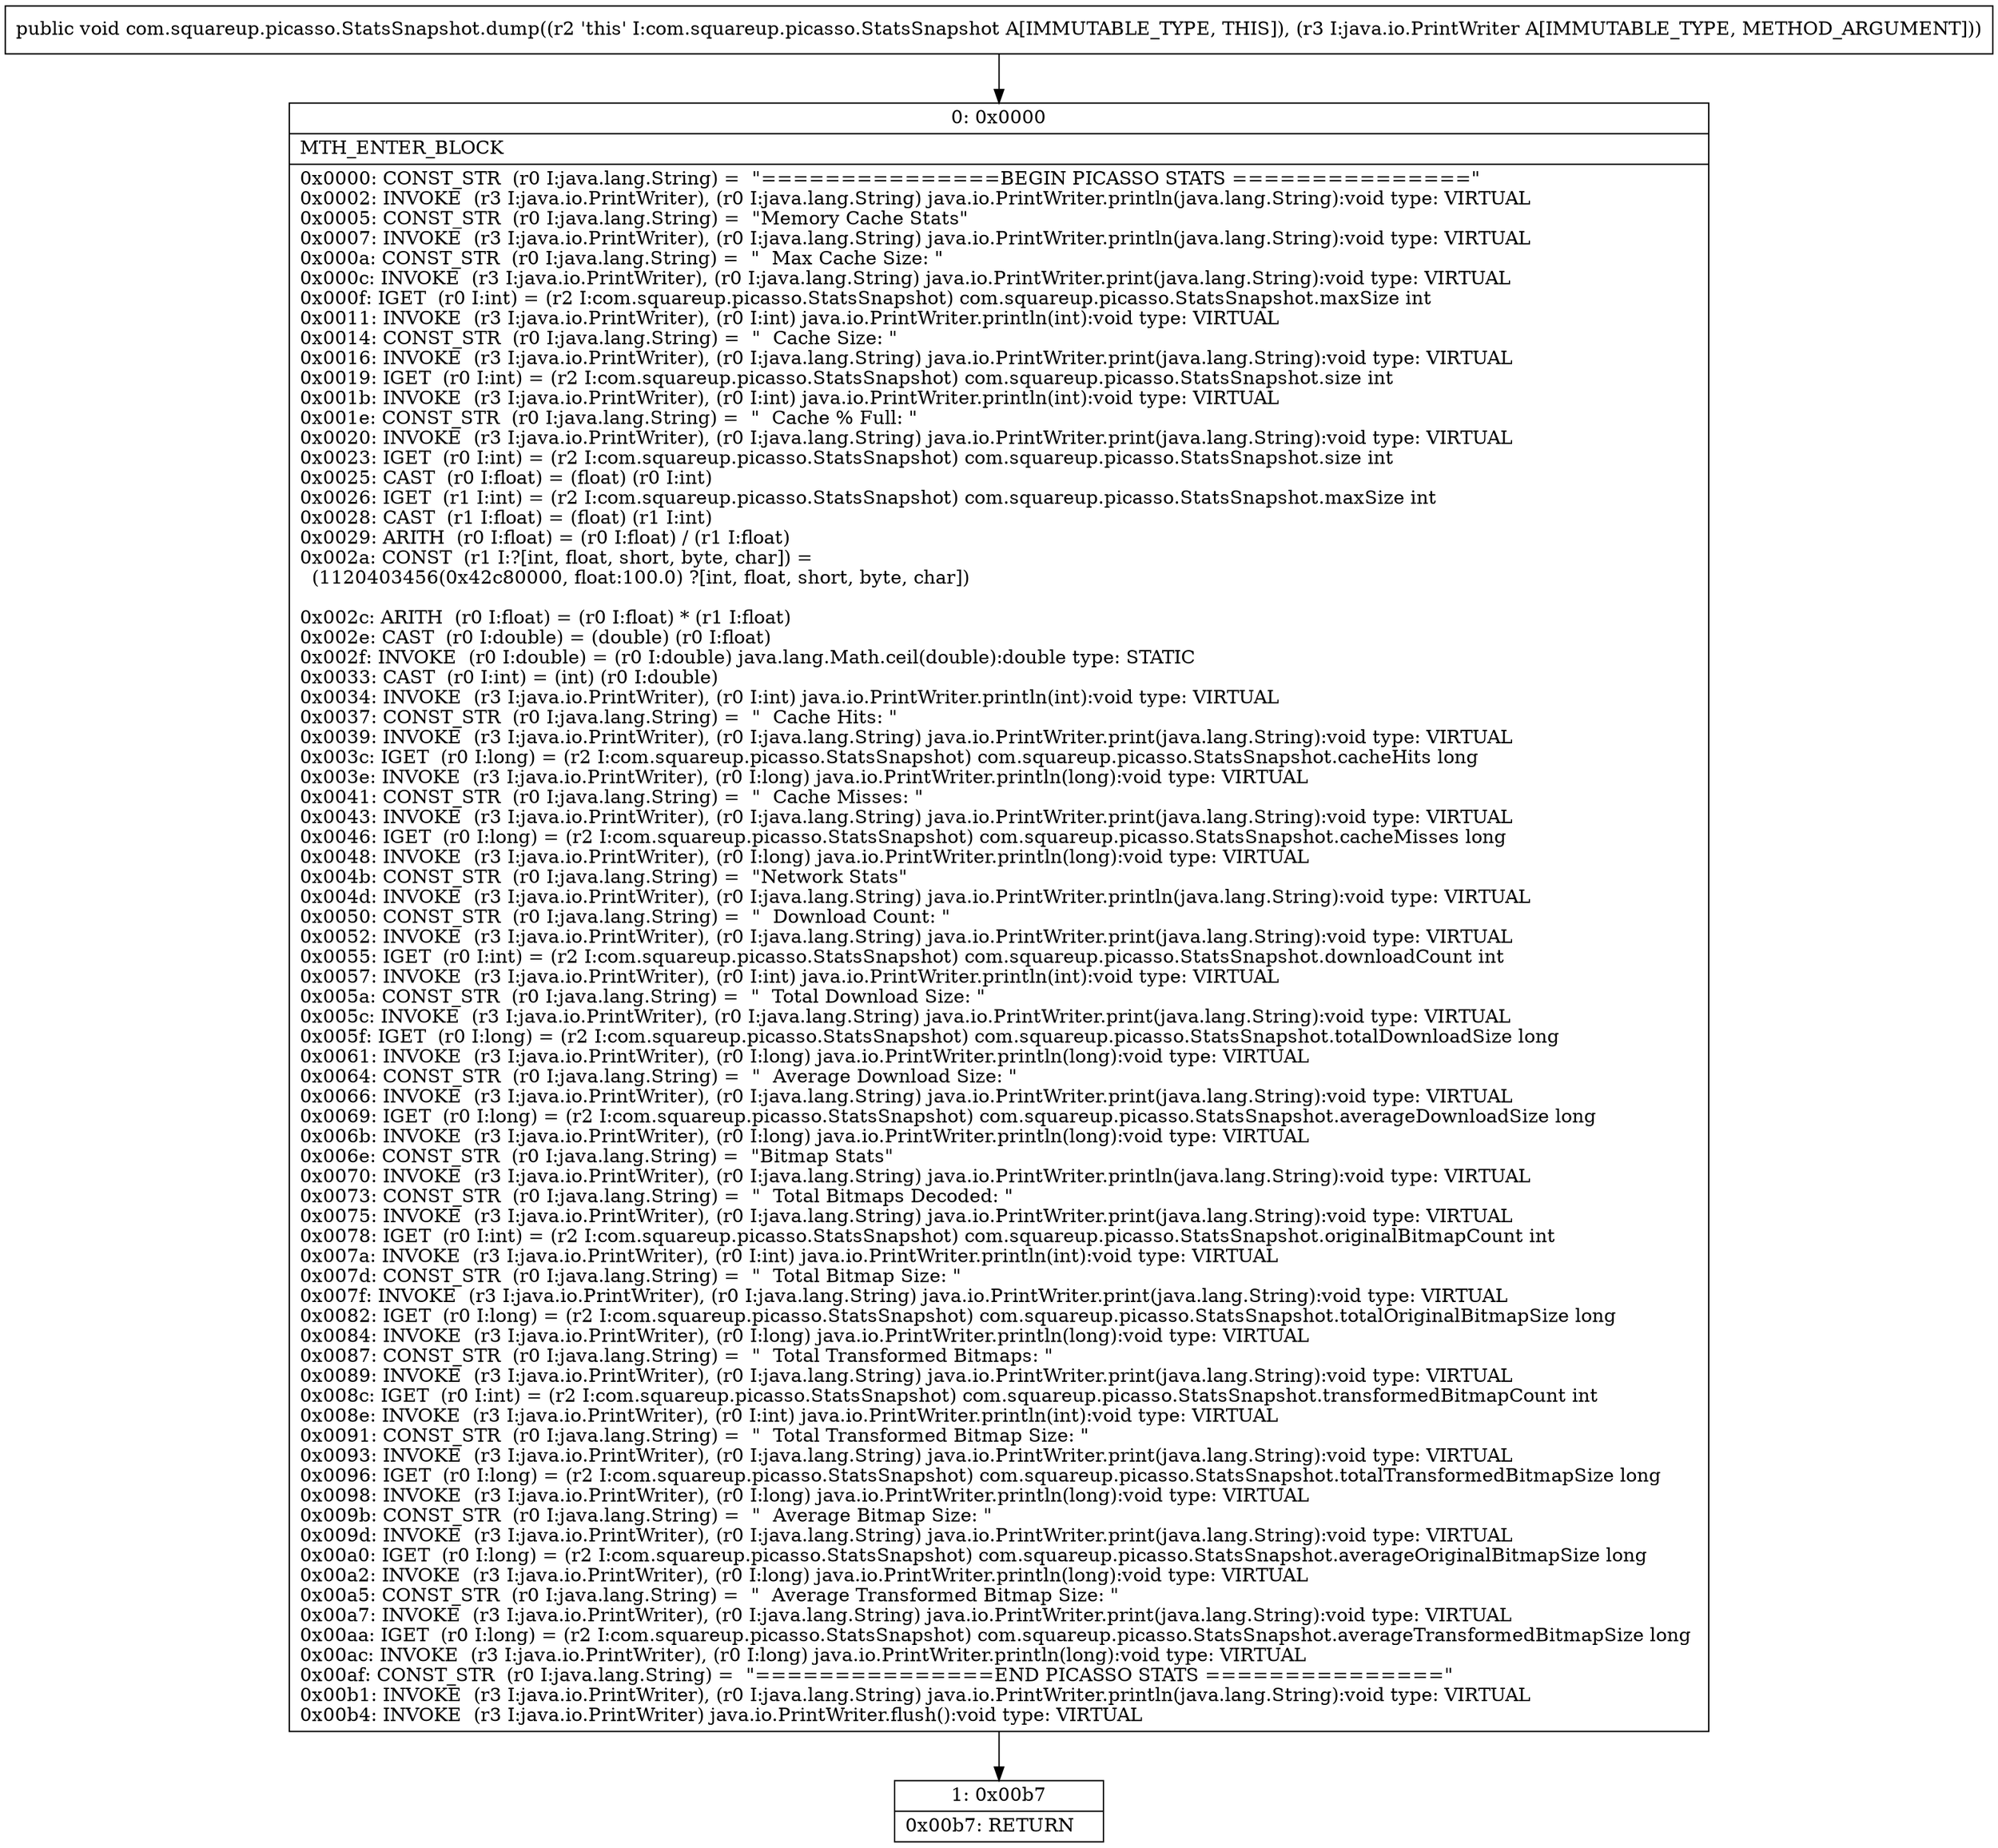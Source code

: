 digraph "CFG forcom.squareup.picasso.StatsSnapshot.dump(Ljava\/io\/PrintWriter;)V" {
Node_0 [shape=record,label="{0\:\ 0x0000|MTH_ENTER_BLOCK\l|0x0000: CONST_STR  (r0 I:java.lang.String) =  \"===============BEGIN PICASSO STATS ===============\" \l0x0002: INVOKE  (r3 I:java.io.PrintWriter), (r0 I:java.lang.String) java.io.PrintWriter.println(java.lang.String):void type: VIRTUAL \l0x0005: CONST_STR  (r0 I:java.lang.String) =  \"Memory Cache Stats\" \l0x0007: INVOKE  (r3 I:java.io.PrintWriter), (r0 I:java.lang.String) java.io.PrintWriter.println(java.lang.String):void type: VIRTUAL \l0x000a: CONST_STR  (r0 I:java.lang.String) =  \"  Max Cache Size: \" \l0x000c: INVOKE  (r3 I:java.io.PrintWriter), (r0 I:java.lang.String) java.io.PrintWriter.print(java.lang.String):void type: VIRTUAL \l0x000f: IGET  (r0 I:int) = (r2 I:com.squareup.picasso.StatsSnapshot) com.squareup.picasso.StatsSnapshot.maxSize int \l0x0011: INVOKE  (r3 I:java.io.PrintWriter), (r0 I:int) java.io.PrintWriter.println(int):void type: VIRTUAL \l0x0014: CONST_STR  (r0 I:java.lang.String) =  \"  Cache Size: \" \l0x0016: INVOKE  (r3 I:java.io.PrintWriter), (r0 I:java.lang.String) java.io.PrintWriter.print(java.lang.String):void type: VIRTUAL \l0x0019: IGET  (r0 I:int) = (r2 I:com.squareup.picasso.StatsSnapshot) com.squareup.picasso.StatsSnapshot.size int \l0x001b: INVOKE  (r3 I:java.io.PrintWriter), (r0 I:int) java.io.PrintWriter.println(int):void type: VIRTUAL \l0x001e: CONST_STR  (r0 I:java.lang.String) =  \"  Cache % Full: \" \l0x0020: INVOKE  (r3 I:java.io.PrintWriter), (r0 I:java.lang.String) java.io.PrintWriter.print(java.lang.String):void type: VIRTUAL \l0x0023: IGET  (r0 I:int) = (r2 I:com.squareup.picasso.StatsSnapshot) com.squareup.picasso.StatsSnapshot.size int \l0x0025: CAST  (r0 I:float) = (float) (r0 I:int) \l0x0026: IGET  (r1 I:int) = (r2 I:com.squareup.picasso.StatsSnapshot) com.squareup.picasso.StatsSnapshot.maxSize int \l0x0028: CAST  (r1 I:float) = (float) (r1 I:int) \l0x0029: ARITH  (r0 I:float) = (r0 I:float) \/ (r1 I:float) \l0x002a: CONST  (r1 I:?[int, float, short, byte, char]) = \l  (1120403456(0x42c80000, float:100.0) ?[int, float, short, byte, char])\l \l0x002c: ARITH  (r0 I:float) = (r0 I:float) * (r1 I:float) \l0x002e: CAST  (r0 I:double) = (double) (r0 I:float) \l0x002f: INVOKE  (r0 I:double) = (r0 I:double) java.lang.Math.ceil(double):double type: STATIC \l0x0033: CAST  (r0 I:int) = (int) (r0 I:double) \l0x0034: INVOKE  (r3 I:java.io.PrintWriter), (r0 I:int) java.io.PrintWriter.println(int):void type: VIRTUAL \l0x0037: CONST_STR  (r0 I:java.lang.String) =  \"  Cache Hits: \" \l0x0039: INVOKE  (r3 I:java.io.PrintWriter), (r0 I:java.lang.String) java.io.PrintWriter.print(java.lang.String):void type: VIRTUAL \l0x003c: IGET  (r0 I:long) = (r2 I:com.squareup.picasso.StatsSnapshot) com.squareup.picasso.StatsSnapshot.cacheHits long \l0x003e: INVOKE  (r3 I:java.io.PrintWriter), (r0 I:long) java.io.PrintWriter.println(long):void type: VIRTUAL \l0x0041: CONST_STR  (r0 I:java.lang.String) =  \"  Cache Misses: \" \l0x0043: INVOKE  (r3 I:java.io.PrintWriter), (r0 I:java.lang.String) java.io.PrintWriter.print(java.lang.String):void type: VIRTUAL \l0x0046: IGET  (r0 I:long) = (r2 I:com.squareup.picasso.StatsSnapshot) com.squareup.picasso.StatsSnapshot.cacheMisses long \l0x0048: INVOKE  (r3 I:java.io.PrintWriter), (r0 I:long) java.io.PrintWriter.println(long):void type: VIRTUAL \l0x004b: CONST_STR  (r0 I:java.lang.String) =  \"Network Stats\" \l0x004d: INVOKE  (r3 I:java.io.PrintWriter), (r0 I:java.lang.String) java.io.PrintWriter.println(java.lang.String):void type: VIRTUAL \l0x0050: CONST_STR  (r0 I:java.lang.String) =  \"  Download Count: \" \l0x0052: INVOKE  (r3 I:java.io.PrintWriter), (r0 I:java.lang.String) java.io.PrintWriter.print(java.lang.String):void type: VIRTUAL \l0x0055: IGET  (r0 I:int) = (r2 I:com.squareup.picasso.StatsSnapshot) com.squareup.picasso.StatsSnapshot.downloadCount int \l0x0057: INVOKE  (r3 I:java.io.PrintWriter), (r0 I:int) java.io.PrintWriter.println(int):void type: VIRTUAL \l0x005a: CONST_STR  (r0 I:java.lang.String) =  \"  Total Download Size: \" \l0x005c: INVOKE  (r3 I:java.io.PrintWriter), (r0 I:java.lang.String) java.io.PrintWriter.print(java.lang.String):void type: VIRTUAL \l0x005f: IGET  (r0 I:long) = (r2 I:com.squareup.picasso.StatsSnapshot) com.squareup.picasso.StatsSnapshot.totalDownloadSize long \l0x0061: INVOKE  (r3 I:java.io.PrintWriter), (r0 I:long) java.io.PrintWriter.println(long):void type: VIRTUAL \l0x0064: CONST_STR  (r0 I:java.lang.String) =  \"  Average Download Size: \" \l0x0066: INVOKE  (r3 I:java.io.PrintWriter), (r0 I:java.lang.String) java.io.PrintWriter.print(java.lang.String):void type: VIRTUAL \l0x0069: IGET  (r0 I:long) = (r2 I:com.squareup.picasso.StatsSnapshot) com.squareup.picasso.StatsSnapshot.averageDownloadSize long \l0x006b: INVOKE  (r3 I:java.io.PrintWriter), (r0 I:long) java.io.PrintWriter.println(long):void type: VIRTUAL \l0x006e: CONST_STR  (r0 I:java.lang.String) =  \"Bitmap Stats\" \l0x0070: INVOKE  (r3 I:java.io.PrintWriter), (r0 I:java.lang.String) java.io.PrintWriter.println(java.lang.String):void type: VIRTUAL \l0x0073: CONST_STR  (r0 I:java.lang.String) =  \"  Total Bitmaps Decoded: \" \l0x0075: INVOKE  (r3 I:java.io.PrintWriter), (r0 I:java.lang.String) java.io.PrintWriter.print(java.lang.String):void type: VIRTUAL \l0x0078: IGET  (r0 I:int) = (r2 I:com.squareup.picasso.StatsSnapshot) com.squareup.picasso.StatsSnapshot.originalBitmapCount int \l0x007a: INVOKE  (r3 I:java.io.PrintWriter), (r0 I:int) java.io.PrintWriter.println(int):void type: VIRTUAL \l0x007d: CONST_STR  (r0 I:java.lang.String) =  \"  Total Bitmap Size: \" \l0x007f: INVOKE  (r3 I:java.io.PrintWriter), (r0 I:java.lang.String) java.io.PrintWriter.print(java.lang.String):void type: VIRTUAL \l0x0082: IGET  (r0 I:long) = (r2 I:com.squareup.picasso.StatsSnapshot) com.squareup.picasso.StatsSnapshot.totalOriginalBitmapSize long \l0x0084: INVOKE  (r3 I:java.io.PrintWriter), (r0 I:long) java.io.PrintWriter.println(long):void type: VIRTUAL \l0x0087: CONST_STR  (r0 I:java.lang.String) =  \"  Total Transformed Bitmaps: \" \l0x0089: INVOKE  (r3 I:java.io.PrintWriter), (r0 I:java.lang.String) java.io.PrintWriter.print(java.lang.String):void type: VIRTUAL \l0x008c: IGET  (r0 I:int) = (r2 I:com.squareup.picasso.StatsSnapshot) com.squareup.picasso.StatsSnapshot.transformedBitmapCount int \l0x008e: INVOKE  (r3 I:java.io.PrintWriter), (r0 I:int) java.io.PrintWriter.println(int):void type: VIRTUAL \l0x0091: CONST_STR  (r0 I:java.lang.String) =  \"  Total Transformed Bitmap Size: \" \l0x0093: INVOKE  (r3 I:java.io.PrintWriter), (r0 I:java.lang.String) java.io.PrintWriter.print(java.lang.String):void type: VIRTUAL \l0x0096: IGET  (r0 I:long) = (r2 I:com.squareup.picasso.StatsSnapshot) com.squareup.picasso.StatsSnapshot.totalTransformedBitmapSize long \l0x0098: INVOKE  (r3 I:java.io.PrintWriter), (r0 I:long) java.io.PrintWriter.println(long):void type: VIRTUAL \l0x009b: CONST_STR  (r0 I:java.lang.String) =  \"  Average Bitmap Size: \" \l0x009d: INVOKE  (r3 I:java.io.PrintWriter), (r0 I:java.lang.String) java.io.PrintWriter.print(java.lang.String):void type: VIRTUAL \l0x00a0: IGET  (r0 I:long) = (r2 I:com.squareup.picasso.StatsSnapshot) com.squareup.picasso.StatsSnapshot.averageOriginalBitmapSize long \l0x00a2: INVOKE  (r3 I:java.io.PrintWriter), (r0 I:long) java.io.PrintWriter.println(long):void type: VIRTUAL \l0x00a5: CONST_STR  (r0 I:java.lang.String) =  \"  Average Transformed Bitmap Size: \" \l0x00a7: INVOKE  (r3 I:java.io.PrintWriter), (r0 I:java.lang.String) java.io.PrintWriter.print(java.lang.String):void type: VIRTUAL \l0x00aa: IGET  (r0 I:long) = (r2 I:com.squareup.picasso.StatsSnapshot) com.squareup.picasso.StatsSnapshot.averageTransformedBitmapSize long \l0x00ac: INVOKE  (r3 I:java.io.PrintWriter), (r0 I:long) java.io.PrintWriter.println(long):void type: VIRTUAL \l0x00af: CONST_STR  (r0 I:java.lang.String) =  \"===============END PICASSO STATS ===============\" \l0x00b1: INVOKE  (r3 I:java.io.PrintWriter), (r0 I:java.lang.String) java.io.PrintWriter.println(java.lang.String):void type: VIRTUAL \l0x00b4: INVOKE  (r3 I:java.io.PrintWriter) java.io.PrintWriter.flush():void type: VIRTUAL \l}"];
Node_1 [shape=record,label="{1\:\ 0x00b7|0x00b7: RETURN   \l}"];
MethodNode[shape=record,label="{public void com.squareup.picasso.StatsSnapshot.dump((r2 'this' I:com.squareup.picasso.StatsSnapshot A[IMMUTABLE_TYPE, THIS]), (r3 I:java.io.PrintWriter A[IMMUTABLE_TYPE, METHOD_ARGUMENT])) }"];
MethodNode -> Node_0;
Node_0 -> Node_1;
}

